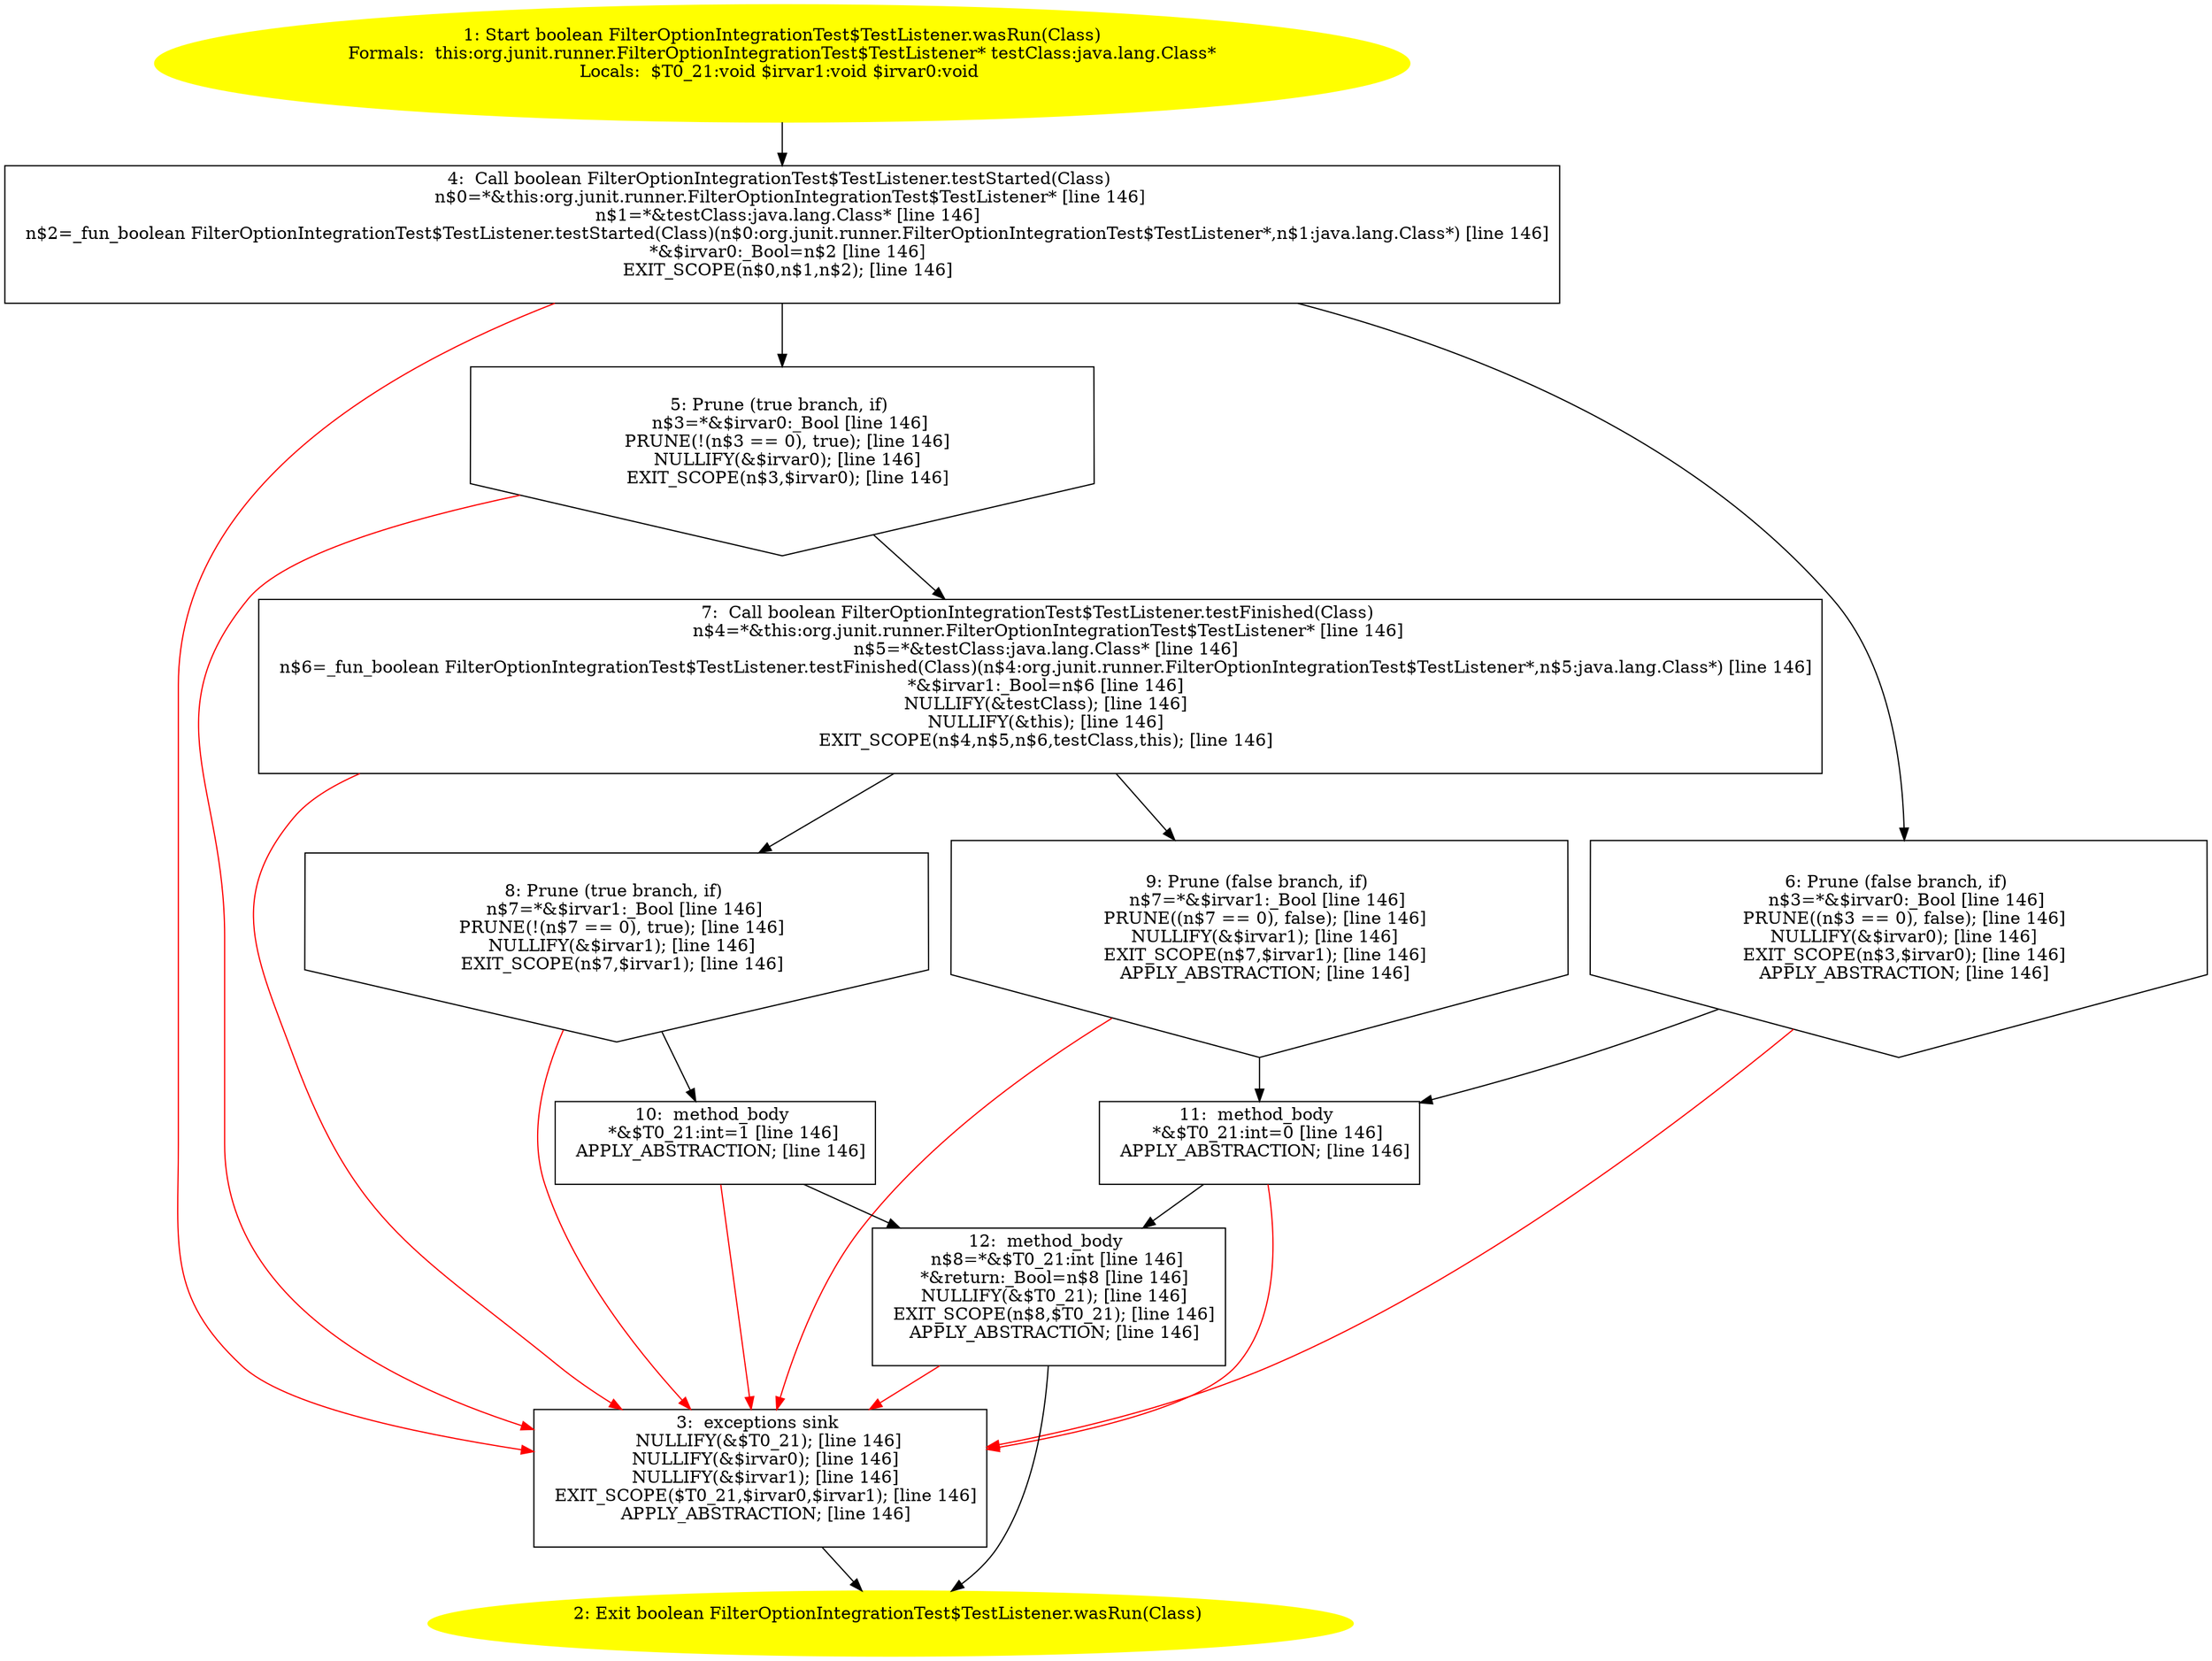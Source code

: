 /* @generated */
digraph cfg {
"org.junit.runner.FilterOptionIntegrationTest$TestListener.wasRun(java.lang.Class):boolean.2360e43c96a44d672aa9b1f25a8c6841_1" [label="1: Start boolean FilterOptionIntegrationTest$TestListener.wasRun(Class)\nFormals:  this:org.junit.runner.FilterOptionIntegrationTest$TestListener* testClass:java.lang.Class*\nLocals:  $T0_21:void $irvar1:void $irvar0:void \n  " color=yellow style=filled]
	

	 "org.junit.runner.FilterOptionIntegrationTest$TestListener.wasRun(java.lang.Class):boolean.2360e43c96a44d672aa9b1f25a8c6841_1" -> "org.junit.runner.FilterOptionIntegrationTest$TestListener.wasRun(java.lang.Class):boolean.2360e43c96a44d672aa9b1f25a8c6841_4" ;
"org.junit.runner.FilterOptionIntegrationTest$TestListener.wasRun(java.lang.Class):boolean.2360e43c96a44d672aa9b1f25a8c6841_2" [label="2: Exit boolean FilterOptionIntegrationTest$TestListener.wasRun(Class) \n  " color=yellow style=filled]
	

"org.junit.runner.FilterOptionIntegrationTest$TestListener.wasRun(java.lang.Class):boolean.2360e43c96a44d672aa9b1f25a8c6841_3" [label="3:  exceptions sink \n   NULLIFY(&$T0_21); [line 146]\n  NULLIFY(&$irvar0); [line 146]\n  NULLIFY(&$irvar1); [line 146]\n  EXIT_SCOPE($T0_21,$irvar0,$irvar1); [line 146]\n  APPLY_ABSTRACTION; [line 146]\n " shape="box"]
	

	 "org.junit.runner.FilterOptionIntegrationTest$TestListener.wasRun(java.lang.Class):boolean.2360e43c96a44d672aa9b1f25a8c6841_3" -> "org.junit.runner.FilterOptionIntegrationTest$TestListener.wasRun(java.lang.Class):boolean.2360e43c96a44d672aa9b1f25a8c6841_2" ;
"org.junit.runner.FilterOptionIntegrationTest$TestListener.wasRun(java.lang.Class):boolean.2360e43c96a44d672aa9b1f25a8c6841_4" [label="4:  Call boolean FilterOptionIntegrationTest$TestListener.testStarted(Class) \n   n$0=*&this:org.junit.runner.FilterOptionIntegrationTest$TestListener* [line 146]\n  n$1=*&testClass:java.lang.Class* [line 146]\n  n$2=_fun_boolean FilterOptionIntegrationTest$TestListener.testStarted(Class)(n$0:org.junit.runner.FilterOptionIntegrationTest$TestListener*,n$1:java.lang.Class*) [line 146]\n  *&$irvar0:_Bool=n$2 [line 146]\n  EXIT_SCOPE(n$0,n$1,n$2); [line 146]\n " shape="box"]
	

	 "org.junit.runner.FilterOptionIntegrationTest$TestListener.wasRun(java.lang.Class):boolean.2360e43c96a44d672aa9b1f25a8c6841_4" -> "org.junit.runner.FilterOptionIntegrationTest$TestListener.wasRun(java.lang.Class):boolean.2360e43c96a44d672aa9b1f25a8c6841_5" ;
	 "org.junit.runner.FilterOptionIntegrationTest$TestListener.wasRun(java.lang.Class):boolean.2360e43c96a44d672aa9b1f25a8c6841_4" -> "org.junit.runner.FilterOptionIntegrationTest$TestListener.wasRun(java.lang.Class):boolean.2360e43c96a44d672aa9b1f25a8c6841_6" ;
	 "org.junit.runner.FilterOptionIntegrationTest$TestListener.wasRun(java.lang.Class):boolean.2360e43c96a44d672aa9b1f25a8c6841_4" -> "org.junit.runner.FilterOptionIntegrationTest$TestListener.wasRun(java.lang.Class):boolean.2360e43c96a44d672aa9b1f25a8c6841_3" [color="red" ];
"org.junit.runner.FilterOptionIntegrationTest$TestListener.wasRun(java.lang.Class):boolean.2360e43c96a44d672aa9b1f25a8c6841_5" [label="5: Prune (true branch, if) \n   n$3=*&$irvar0:_Bool [line 146]\n  PRUNE(!(n$3 == 0), true); [line 146]\n  NULLIFY(&$irvar0); [line 146]\n  EXIT_SCOPE(n$3,$irvar0); [line 146]\n " shape="invhouse"]
	

	 "org.junit.runner.FilterOptionIntegrationTest$TestListener.wasRun(java.lang.Class):boolean.2360e43c96a44d672aa9b1f25a8c6841_5" -> "org.junit.runner.FilterOptionIntegrationTest$TestListener.wasRun(java.lang.Class):boolean.2360e43c96a44d672aa9b1f25a8c6841_7" ;
	 "org.junit.runner.FilterOptionIntegrationTest$TestListener.wasRun(java.lang.Class):boolean.2360e43c96a44d672aa9b1f25a8c6841_5" -> "org.junit.runner.FilterOptionIntegrationTest$TestListener.wasRun(java.lang.Class):boolean.2360e43c96a44d672aa9b1f25a8c6841_3" [color="red" ];
"org.junit.runner.FilterOptionIntegrationTest$TestListener.wasRun(java.lang.Class):boolean.2360e43c96a44d672aa9b1f25a8c6841_6" [label="6: Prune (false branch, if) \n   n$3=*&$irvar0:_Bool [line 146]\n  PRUNE((n$3 == 0), false); [line 146]\n  NULLIFY(&$irvar0); [line 146]\n  EXIT_SCOPE(n$3,$irvar0); [line 146]\n  APPLY_ABSTRACTION; [line 146]\n " shape="invhouse"]
	

	 "org.junit.runner.FilterOptionIntegrationTest$TestListener.wasRun(java.lang.Class):boolean.2360e43c96a44d672aa9b1f25a8c6841_6" -> "org.junit.runner.FilterOptionIntegrationTest$TestListener.wasRun(java.lang.Class):boolean.2360e43c96a44d672aa9b1f25a8c6841_11" ;
	 "org.junit.runner.FilterOptionIntegrationTest$TestListener.wasRun(java.lang.Class):boolean.2360e43c96a44d672aa9b1f25a8c6841_6" -> "org.junit.runner.FilterOptionIntegrationTest$TestListener.wasRun(java.lang.Class):boolean.2360e43c96a44d672aa9b1f25a8c6841_3" [color="red" ];
"org.junit.runner.FilterOptionIntegrationTest$TestListener.wasRun(java.lang.Class):boolean.2360e43c96a44d672aa9b1f25a8c6841_7" [label="7:  Call boolean FilterOptionIntegrationTest$TestListener.testFinished(Class) \n   n$4=*&this:org.junit.runner.FilterOptionIntegrationTest$TestListener* [line 146]\n  n$5=*&testClass:java.lang.Class* [line 146]\n  n$6=_fun_boolean FilterOptionIntegrationTest$TestListener.testFinished(Class)(n$4:org.junit.runner.FilterOptionIntegrationTest$TestListener*,n$5:java.lang.Class*) [line 146]\n  *&$irvar1:_Bool=n$6 [line 146]\n  NULLIFY(&testClass); [line 146]\n  NULLIFY(&this); [line 146]\n  EXIT_SCOPE(n$4,n$5,n$6,testClass,this); [line 146]\n " shape="box"]
	

	 "org.junit.runner.FilterOptionIntegrationTest$TestListener.wasRun(java.lang.Class):boolean.2360e43c96a44d672aa9b1f25a8c6841_7" -> "org.junit.runner.FilterOptionIntegrationTest$TestListener.wasRun(java.lang.Class):boolean.2360e43c96a44d672aa9b1f25a8c6841_8" ;
	 "org.junit.runner.FilterOptionIntegrationTest$TestListener.wasRun(java.lang.Class):boolean.2360e43c96a44d672aa9b1f25a8c6841_7" -> "org.junit.runner.FilterOptionIntegrationTest$TestListener.wasRun(java.lang.Class):boolean.2360e43c96a44d672aa9b1f25a8c6841_9" ;
	 "org.junit.runner.FilterOptionIntegrationTest$TestListener.wasRun(java.lang.Class):boolean.2360e43c96a44d672aa9b1f25a8c6841_7" -> "org.junit.runner.FilterOptionIntegrationTest$TestListener.wasRun(java.lang.Class):boolean.2360e43c96a44d672aa9b1f25a8c6841_3" [color="red" ];
"org.junit.runner.FilterOptionIntegrationTest$TestListener.wasRun(java.lang.Class):boolean.2360e43c96a44d672aa9b1f25a8c6841_8" [label="8: Prune (true branch, if) \n   n$7=*&$irvar1:_Bool [line 146]\n  PRUNE(!(n$7 == 0), true); [line 146]\n  NULLIFY(&$irvar1); [line 146]\n  EXIT_SCOPE(n$7,$irvar1); [line 146]\n " shape="invhouse"]
	

	 "org.junit.runner.FilterOptionIntegrationTest$TestListener.wasRun(java.lang.Class):boolean.2360e43c96a44d672aa9b1f25a8c6841_8" -> "org.junit.runner.FilterOptionIntegrationTest$TestListener.wasRun(java.lang.Class):boolean.2360e43c96a44d672aa9b1f25a8c6841_10" ;
	 "org.junit.runner.FilterOptionIntegrationTest$TestListener.wasRun(java.lang.Class):boolean.2360e43c96a44d672aa9b1f25a8c6841_8" -> "org.junit.runner.FilterOptionIntegrationTest$TestListener.wasRun(java.lang.Class):boolean.2360e43c96a44d672aa9b1f25a8c6841_3" [color="red" ];
"org.junit.runner.FilterOptionIntegrationTest$TestListener.wasRun(java.lang.Class):boolean.2360e43c96a44d672aa9b1f25a8c6841_9" [label="9: Prune (false branch, if) \n   n$7=*&$irvar1:_Bool [line 146]\n  PRUNE((n$7 == 0), false); [line 146]\n  NULLIFY(&$irvar1); [line 146]\n  EXIT_SCOPE(n$7,$irvar1); [line 146]\n  APPLY_ABSTRACTION; [line 146]\n " shape="invhouse"]
	

	 "org.junit.runner.FilterOptionIntegrationTest$TestListener.wasRun(java.lang.Class):boolean.2360e43c96a44d672aa9b1f25a8c6841_9" -> "org.junit.runner.FilterOptionIntegrationTest$TestListener.wasRun(java.lang.Class):boolean.2360e43c96a44d672aa9b1f25a8c6841_11" ;
	 "org.junit.runner.FilterOptionIntegrationTest$TestListener.wasRun(java.lang.Class):boolean.2360e43c96a44d672aa9b1f25a8c6841_9" -> "org.junit.runner.FilterOptionIntegrationTest$TestListener.wasRun(java.lang.Class):boolean.2360e43c96a44d672aa9b1f25a8c6841_3" [color="red" ];
"org.junit.runner.FilterOptionIntegrationTest$TestListener.wasRun(java.lang.Class):boolean.2360e43c96a44d672aa9b1f25a8c6841_10" [label="10:  method_body \n   *&$T0_21:int=1 [line 146]\n  APPLY_ABSTRACTION; [line 146]\n " shape="box"]
	

	 "org.junit.runner.FilterOptionIntegrationTest$TestListener.wasRun(java.lang.Class):boolean.2360e43c96a44d672aa9b1f25a8c6841_10" -> "org.junit.runner.FilterOptionIntegrationTest$TestListener.wasRun(java.lang.Class):boolean.2360e43c96a44d672aa9b1f25a8c6841_12" ;
	 "org.junit.runner.FilterOptionIntegrationTest$TestListener.wasRun(java.lang.Class):boolean.2360e43c96a44d672aa9b1f25a8c6841_10" -> "org.junit.runner.FilterOptionIntegrationTest$TestListener.wasRun(java.lang.Class):boolean.2360e43c96a44d672aa9b1f25a8c6841_3" [color="red" ];
"org.junit.runner.FilterOptionIntegrationTest$TestListener.wasRun(java.lang.Class):boolean.2360e43c96a44d672aa9b1f25a8c6841_11" [label="11:  method_body \n   *&$T0_21:int=0 [line 146]\n  APPLY_ABSTRACTION; [line 146]\n " shape="box"]
	

	 "org.junit.runner.FilterOptionIntegrationTest$TestListener.wasRun(java.lang.Class):boolean.2360e43c96a44d672aa9b1f25a8c6841_11" -> "org.junit.runner.FilterOptionIntegrationTest$TestListener.wasRun(java.lang.Class):boolean.2360e43c96a44d672aa9b1f25a8c6841_12" ;
	 "org.junit.runner.FilterOptionIntegrationTest$TestListener.wasRun(java.lang.Class):boolean.2360e43c96a44d672aa9b1f25a8c6841_11" -> "org.junit.runner.FilterOptionIntegrationTest$TestListener.wasRun(java.lang.Class):boolean.2360e43c96a44d672aa9b1f25a8c6841_3" [color="red" ];
"org.junit.runner.FilterOptionIntegrationTest$TestListener.wasRun(java.lang.Class):boolean.2360e43c96a44d672aa9b1f25a8c6841_12" [label="12:  method_body \n   n$8=*&$T0_21:int [line 146]\n  *&return:_Bool=n$8 [line 146]\n  NULLIFY(&$T0_21); [line 146]\n  EXIT_SCOPE(n$8,$T0_21); [line 146]\n  APPLY_ABSTRACTION; [line 146]\n " shape="box"]
	

	 "org.junit.runner.FilterOptionIntegrationTest$TestListener.wasRun(java.lang.Class):boolean.2360e43c96a44d672aa9b1f25a8c6841_12" -> "org.junit.runner.FilterOptionIntegrationTest$TestListener.wasRun(java.lang.Class):boolean.2360e43c96a44d672aa9b1f25a8c6841_2" ;
	 "org.junit.runner.FilterOptionIntegrationTest$TestListener.wasRun(java.lang.Class):boolean.2360e43c96a44d672aa9b1f25a8c6841_12" -> "org.junit.runner.FilterOptionIntegrationTest$TestListener.wasRun(java.lang.Class):boolean.2360e43c96a44d672aa9b1f25a8c6841_3" [color="red" ];
}
